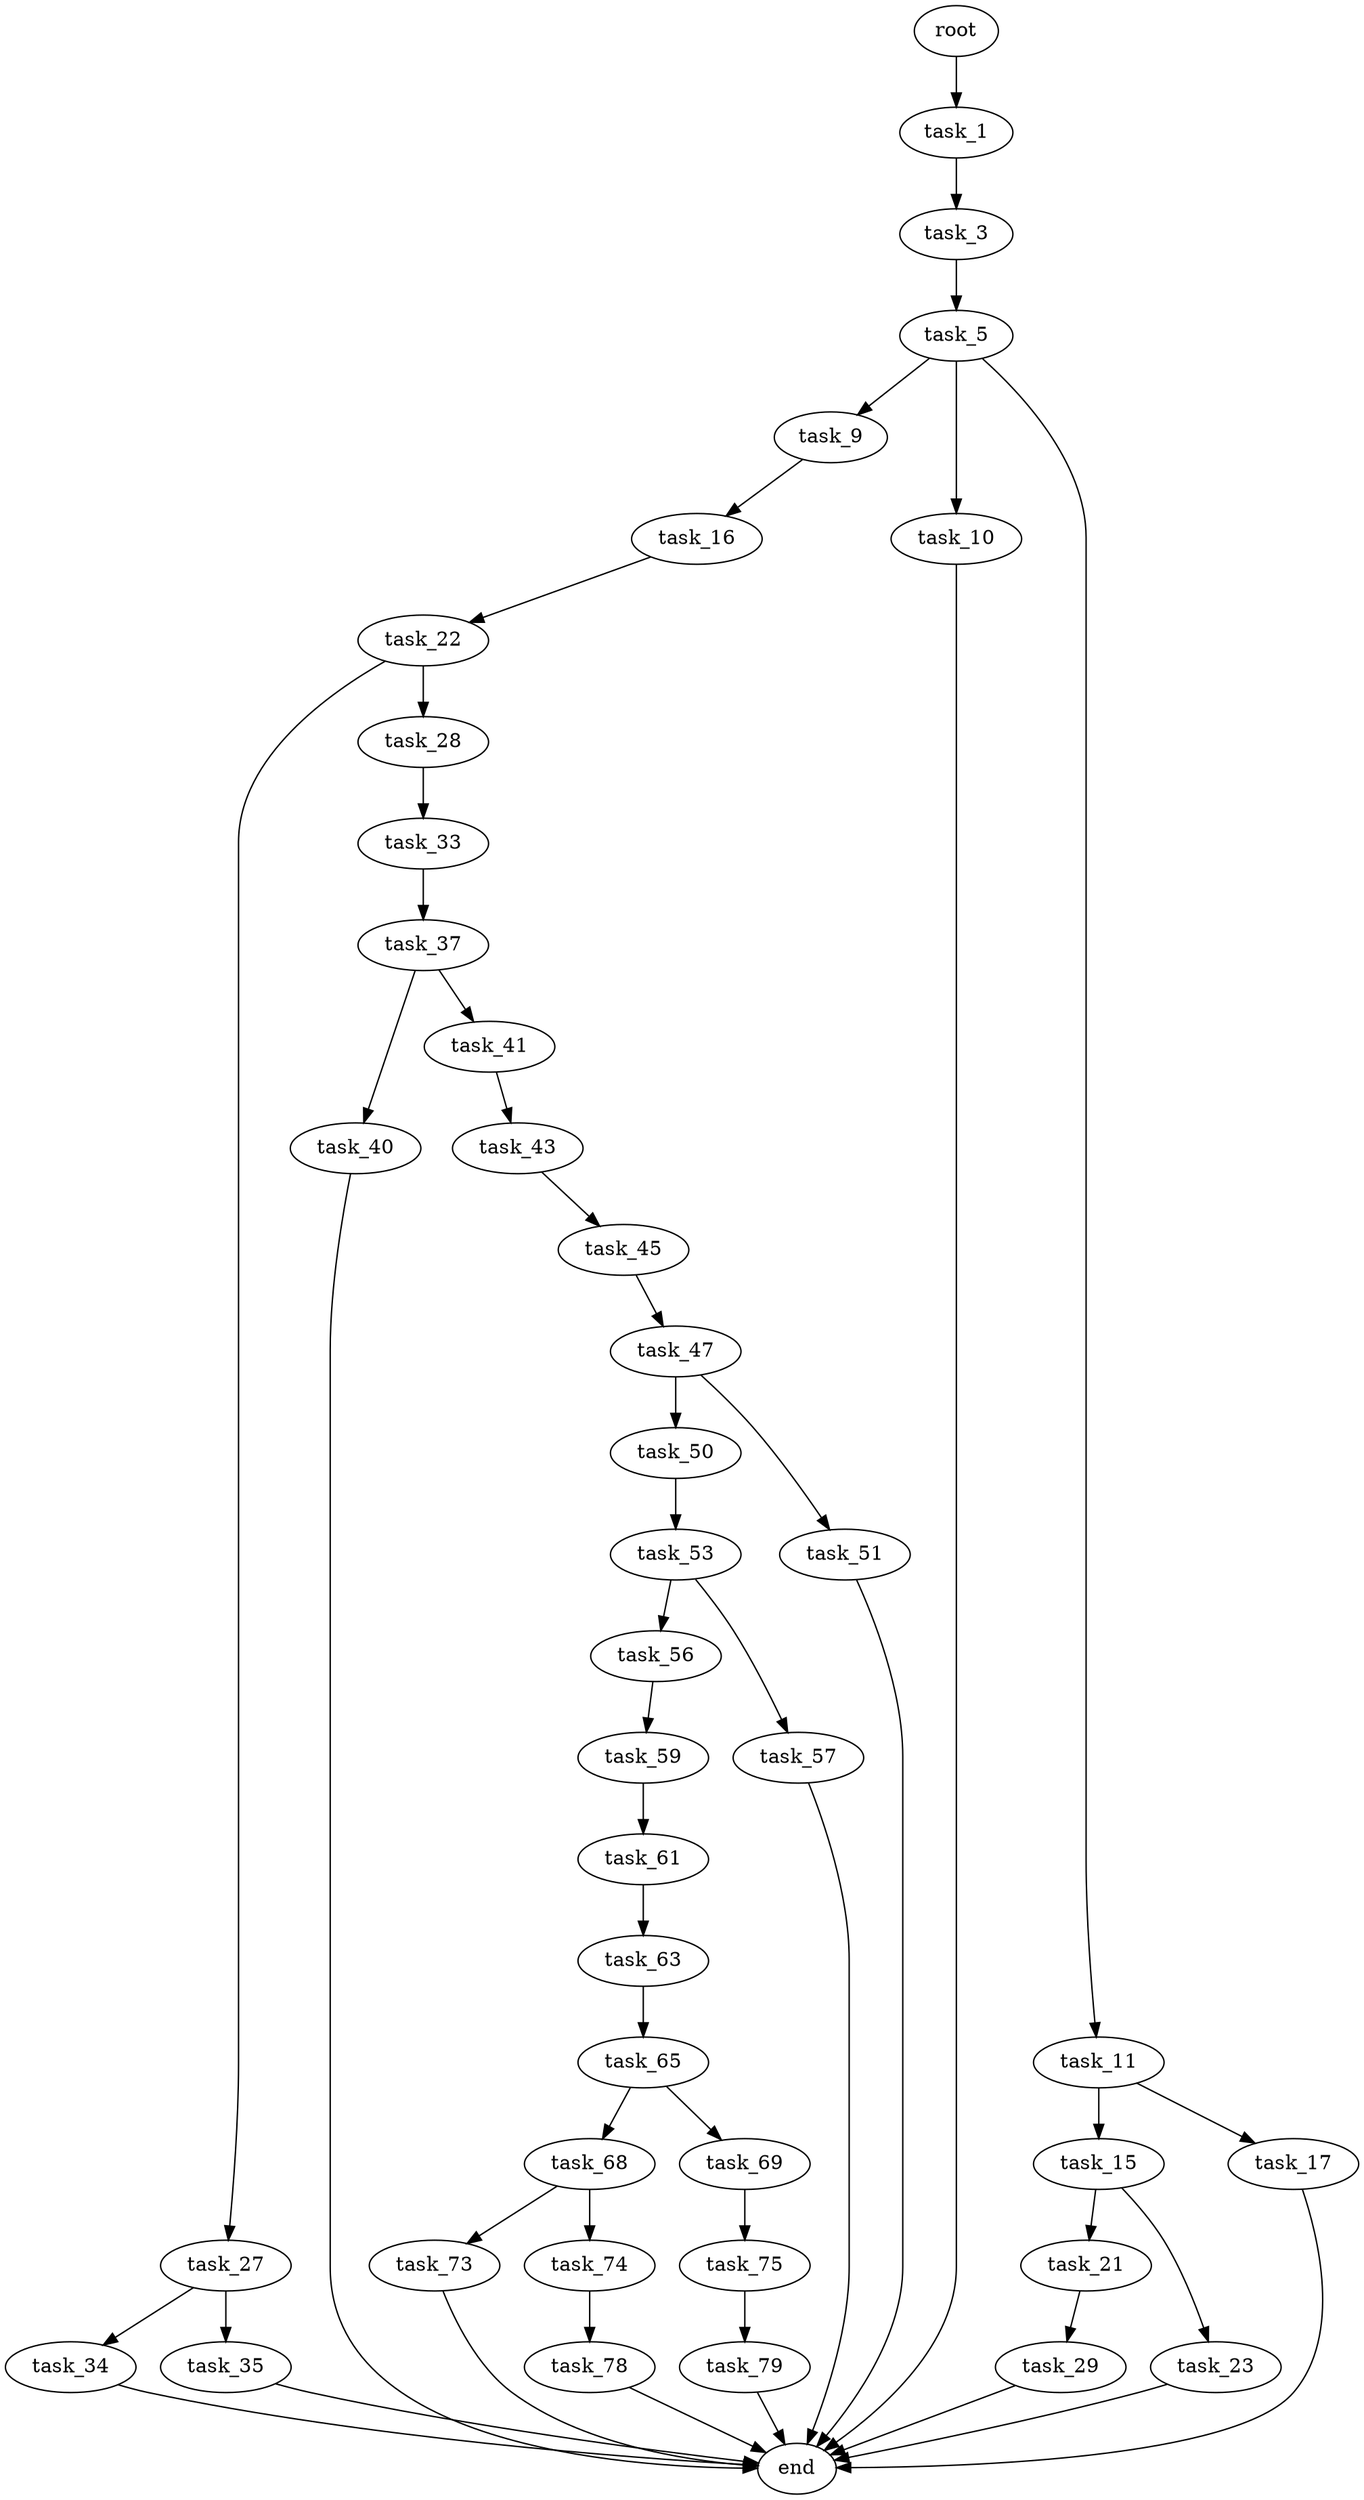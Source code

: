 digraph G {
  root [size="0.000000"];
  task_1 [size="324910872.000000"];
  task_3 [size="255017278754.000000"];
  task_5 [size="133243021003.000000"];
  task_9 [size="231928233984.000000"];
  task_10 [size="231928233984.000000"];
  task_11 [size="186989031317.000000"];
  task_15 [size="549755813888.000000"];
  task_16 [size="8589934592.000000"];
  task_17 [size="868106418424.000000"];
  task_21 [size="368293445632.000000"];
  task_22 [size="3838580440.000000"];
  task_23 [size="231928233984.000000"];
  task_27 [size="24385735165.000000"];
  task_28 [size="386962746593.000000"];
  task_29 [size="205926212588.000000"];
  task_33 [size="231928233984.000000"];
  task_34 [size="281596434294.000000"];
  task_35 [size="134217728000.000000"];
  task_37 [size="5035847786.000000"];
  task_40 [size="68719476736.000000"];
  task_41 [size="35299678754.000000"];
  task_43 [size="1030011310651.000000"];
  task_45 [size="1381814337157.000000"];
  task_47 [size="4607620056.000000"];
  task_50 [size="31327419215.000000"];
  task_51 [size="280576862596.000000"];
  task_53 [size="1073741824000.000000"];
  task_56 [size="1745351855.000000"];
  task_57 [size="1257773638714.000000"];
  task_59 [size="28991029248.000000"];
  task_61 [size="3460515154.000000"];
  task_63 [size="51309088163.000000"];
  task_65 [size="1573932009.000000"];
  task_68 [size="7933316017.000000"];
  task_69 [size="628755915032.000000"];
  task_73 [size="496575886509.000000"];
  task_74 [size="1200437634436.000000"];
  task_75 [size="325437547350.000000"];
  task_78 [size="1358794627653.000000"];
  task_79 [size="8965624083.000000"];
  end [size="0.000000"];

  root -> task_1 [size="1.000000"];
  task_1 -> task_3 [size="33554432.000000"];
  task_3 -> task_5 [size="209715200.000000"];
  task_5 -> task_9 [size="536870912.000000"];
  task_5 -> task_10 [size="536870912.000000"];
  task_5 -> task_11 [size="536870912.000000"];
  task_9 -> task_16 [size="301989888.000000"];
  task_10 -> end [size="1.000000"];
  task_11 -> task_15 [size="209715200.000000"];
  task_11 -> task_17 [size="209715200.000000"];
  task_15 -> task_21 [size="536870912.000000"];
  task_15 -> task_23 [size="536870912.000000"];
  task_16 -> task_22 [size="33554432.000000"];
  task_17 -> end [size="1.000000"];
  task_21 -> task_29 [size="411041792.000000"];
  task_22 -> task_27 [size="75497472.000000"];
  task_22 -> task_28 [size="75497472.000000"];
  task_23 -> end [size="1.000000"];
  task_27 -> task_34 [size="411041792.000000"];
  task_27 -> task_35 [size="411041792.000000"];
  task_28 -> task_33 [size="838860800.000000"];
  task_29 -> end [size="1.000000"];
  task_33 -> task_37 [size="301989888.000000"];
  task_34 -> end [size="1.000000"];
  task_35 -> end [size="1.000000"];
  task_37 -> task_40 [size="134217728.000000"];
  task_37 -> task_41 [size="134217728.000000"];
  task_40 -> end [size="1.000000"];
  task_41 -> task_43 [size="838860800.000000"];
  task_43 -> task_45 [size="838860800.000000"];
  task_45 -> task_47 [size="838860800.000000"];
  task_47 -> task_50 [size="134217728.000000"];
  task_47 -> task_51 [size="134217728.000000"];
  task_50 -> task_53 [size="33554432.000000"];
  task_51 -> end [size="1.000000"];
  task_53 -> task_56 [size="838860800.000000"];
  task_53 -> task_57 [size="838860800.000000"];
  task_56 -> task_59 [size="209715200.000000"];
  task_57 -> end [size="1.000000"];
  task_59 -> task_61 [size="75497472.000000"];
  task_61 -> task_63 [size="134217728.000000"];
  task_63 -> task_65 [size="209715200.000000"];
  task_65 -> task_68 [size="75497472.000000"];
  task_65 -> task_69 [size="75497472.000000"];
  task_68 -> task_73 [size="209715200.000000"];
  task_68 -> task_74 [size="209715200.000000"];
  task_69 -> task_75 [size="411041792.000000"];
  task_73 -> end [size="1.000000"];
  task_74 -> task_78 [size="838860800.000000"];
  task_75 -> task_79 [size="679477248.000000"];
  task_78 -> end [size="1.000000"];
  task_79 -> end [size="1.000000"];
}
